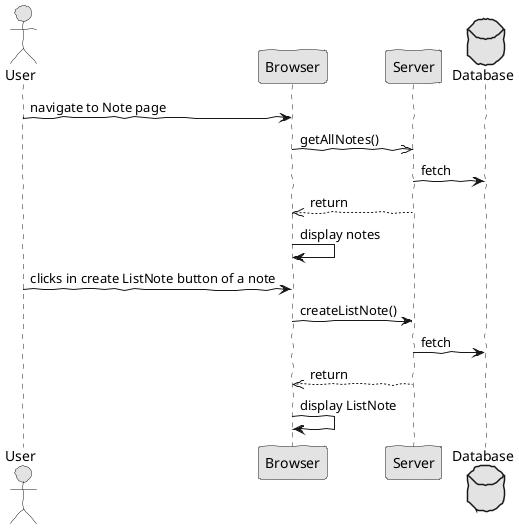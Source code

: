@startuml  analysis2.png
skinparam handwritten true
skinparam monochrome true
skinparam packageStyle rect
skinparam defaultFontName FG Virgil
skinparam shadowing false

actor User

User -> Browser : navigate to Note page 
Browser ->> Server : getAllNotes()

database Database 

Server -> Database : fetch

Server -->> Browser : return

Browser -> Browser : display notes



User -> Browser : clicks in create ListNote button of a note

Browser -> Server : createListNote()

Server -> Database : fetch

Server -->> Browser : return

Browser -> Browser : display ListNote

@enduml